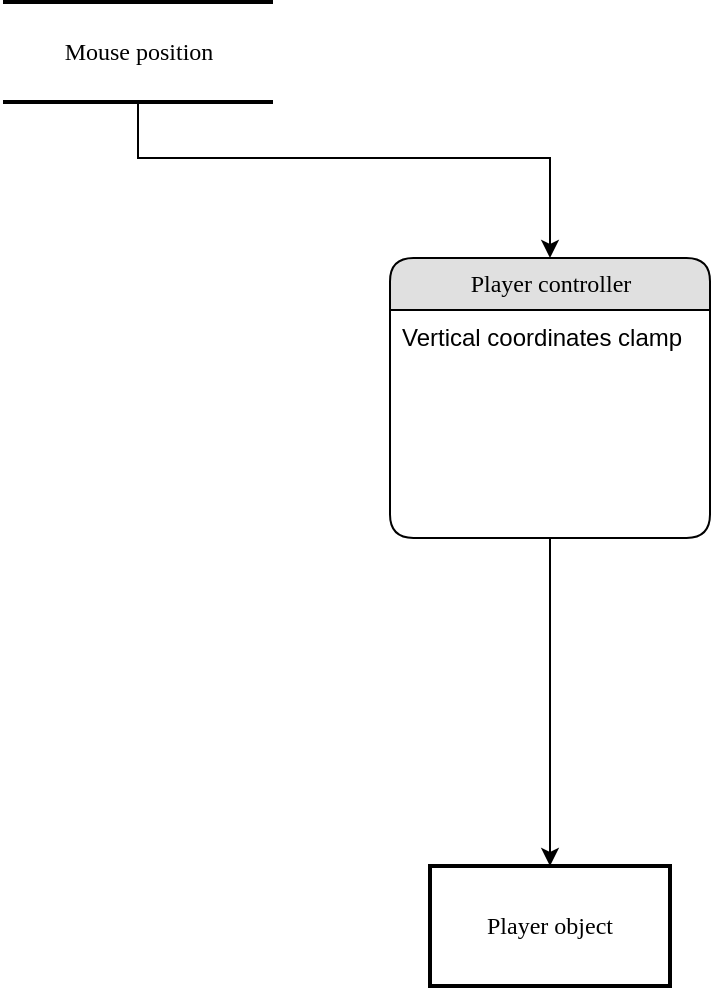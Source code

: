 <mxfile version="12.3.2" type="device" pages="1"><diagram name="Page-1" id="b520641d-4fe3-3701-9064-5fc419738815"><mxGraphModel dx="1088" dy="837" grid="0" gridSize="10" guides="1" tooltips="1" connect="1" arrows="1" fold="1" page="1" pageScale="1" pageWidth="1100" pageHeight="850" background="#ffffff" math="0" shadow="0"><root><mxCell id="0"/><mxCell id="1" parent="0"/><mxCell id="ZvTNVoLfvwz24SURxoeX-3" style="edgeStyle=orthogonalEdgeStyle;rounded=0;orthogonalLoop=1;jettySize=auto;html=1;exitX=0.5;exitY=1;exitDx=0;exitDy=0;entryX=0.5;entryY=0;entryDx=0;entryDy=0;" edge="1" parent="1" source="21ea969265ad0168-18" target="ZvTNVoLfvwz24SURxoeX-10"><mxGeometry relative="1" as="geometry"><mxPoint x="658" y="581" as="targetPoint"/><Array as="points"/></mxGeometry></mxCell><mxCell id="21ea969265ad0168-18" value="Player controller" style="swimlane;html=1;fontStyle=0;childLayout=stackLayout;horizontal=1;startSize=26;fillColor=#e0e0e0;horizontalStack=0;resizeParent=1;resizeLast=0;collapsible=1;marginBottom=0;swimlaneFillColor=#ffffff;align=center;rounded=1;shadow=0;comic=0;labelBackgroundColor=none;strokeWidth=1;fontFamily=Verdana;fontSize=12" parent="1" vertex="1"><mxGeometry x="430" y="278" width="160" height="140" as="geometry"/></mxCell><mxCell id="21ea969265ad0168-19" value="Vertical coordinates clamp" style="text;html=1;strokeColor=none;fillColor=none;spacingLeft=4;spacingRight=4;whiteSpace=wrap;overflow=hidden;rotatable=0;points=[[0,0.5],[1,0.5]];portConstraint=eastwest;" parent="21ea969265ad0168-18" vertex="1"><mxGeometry y="26" width="160" height="26" as="geometry"/></mxCell><mxCell id="ZvTNVoLfvwz24SURxoeX-6" style="edgeStyle=orthogonalEdgeStyle;rounded=0;orthogonalLoop=1;jettySize=auto;html=1;entryX=0.5;entryY=0;entryDx=0;entryDy=0;" edge="1" parent="1" source="ZvTNVoLfvwz24SURxoeX-5" target="21ea969265ad0168-18"><mxGeometry relative="1" as="geometry"><Array as="points"><mxPoint x="304" y="228"/><mxPoint x="510" y="228"/></Array></mxGeometry></mxCell><mxCell id="ZvTNVoLfvwz24SURxoeX-5" value="Mouse position" style="html=1;rounded=0;shadow=0;comic=0;labelBackgroundColor=none;strokeWidth=2;fontFamily=Verdana;fontSize=12;align=center;shape=mxgraph.ios7ui.horLines;" vertex="1" parent="1"><mxGeometry x="236.5" y="150" width="135" height="50" as="geometry"/></mxCell><mxCell id="ZvTNVoLfvwz24SURxoeX-10" value="&lt;font face=&quot;Verdana&quot;&gt;Player object&lt;/font&gt;" style="rounded=0;whiteSpace=wrap;html=1;strokeWidth=2;gradientColor=none;" vertex="1" parent="1"><mxGeometry x="450" y="582" width="120" height="60" as="geometry"/></mxCell></root></mxGraphModel></diagram></mxfile>